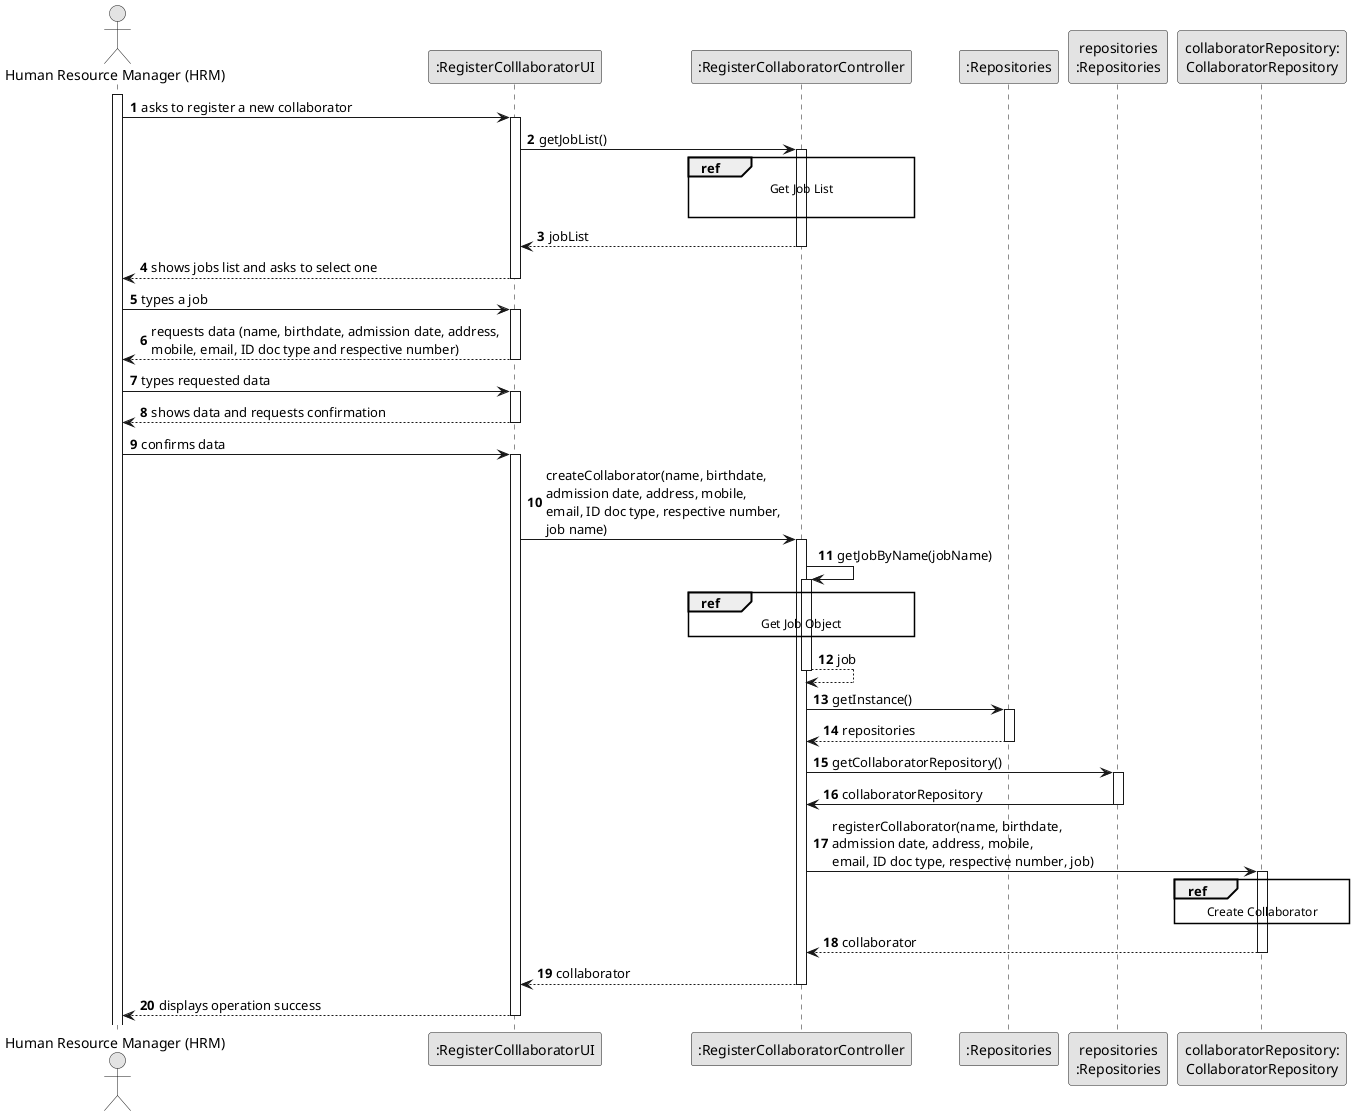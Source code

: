 @startuml
skinparam monochrome true
skinparam packageStyle rectangle
skinparam shadowing false

autonumber

'hide footbox
actor "Human Resource Manager (HRM)" as HRM
participant ":RegisterColllaboratorUI" as UI
participant ":RegisterCollaboratorController" as CTRL
participant ":Repositories" as RepositorySingleton
participant "repositories\n:Repositories" as PLAT
participant "collaboratorRepository:\nCollaboratorRepository" as CollaboratorRepository

activate HRM

    HRM -> UI : asks to register a new collaborator
    activate UI

        UI -> CTRL : getJobList()
        activate CTRL

            ref over CTRL
                Get Job List

            end ref
        CTRL --> UI : jobList
        deactivate CTRL

        UI --> HRM : shows jobs list and asks to select one
        deactivate UI

        HRM -> UI :  types a job
        activate UI

        UI --> HRM : requests data (name, birthdate, admission date, address, \nmobile, email, ID doc type and respective number)
        deactivate UI

        HRM -> UI : types requested data
        activate UI

        UI --> HRM : shows data and requests confirmation
        deactivate UI

        HRM -> UI : confirms data
        activate UI

        UI -> CTRL : createCollaborator(name, birthdate, \nadmission date, address, mobile, \nemail, ID doc type, respective number, \njob name)
        activate CTRL


            CTRL -> CTRL : getJobByName(jobName)
            activate CTRL

                ref over CTRL
                    Get Job Object
                end ref
                CTRL --> CTRL : job
            deactivate CTRL

                CTRL -> RepositorySingleton : getInstance()
                activate RepositorySingleton

                RepositorySingleton --> CTRL: repositories
                deactivate RepositorySingleton

                CTRL -> PLAT : getCollaboratorRepository()
                activate PLAT

                    PLAT -> CTRL : collaboratorRepository
                deactivate PLAT

                CTRL -> CollaboratorRepository : registerCollaborator(name, birthdate, \nadmission date, address, mobile, \nemail, ID doc type, respective number, job)
                activate CollaboratorRepository

                ref over CollaboratorRepository
                    Create Collaborator
                end ref

                CollaboratorRepository --> CTRL : collaborator
                deactivate CollaboratorRepository

                CTRL --> UI : collaborator
                deactivate CTRL

                UI --> HRM : displays operation success
                deactivate UI

@enduml